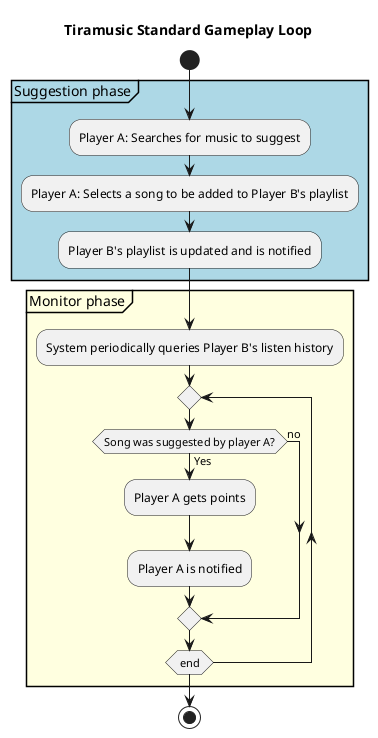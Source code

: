 @startuml
Title Tiramusic Standard Gameplay Loop
start
partition #LightBlue Suggestion phase {
:Player A: Searches for music to suggest;
:Player A: Selects a song to be added to Player B's playlist;
:Player B's playlist is updated and is notified;
}

partition #LightYellow Monitor phase {
  :System periodically queries Player B's listen history;
  repeat
    if (Song was suggested by player A?) then (Yes) 
      :Player A gets points;
      :Player A is notified;
    else (no)
    endif
  repeatwhile (end)
}

stop
@enduml